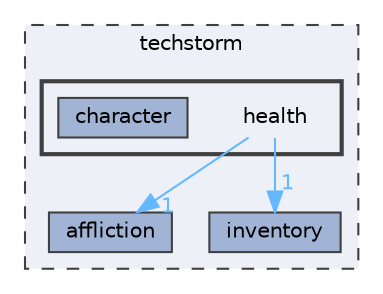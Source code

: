 digraph "techstorm/health"
{
 // LATEX_PDF_SIZE
  bgcolor="transparent";
  edge [fontname=Helvetica,fontsize=10,labelfontname=Helvetica,labelfontsize=10];
  node [fontname=Helvetica,fontsize=10,shape=box,height=0.2,width=0.4];
  compound=true
  subgraph clusterdir_8dd29cea68de92b9e200250b3bbc73cb {
    graph [ bgcolor="#edf0f7", pencolor="grey25", label="techstorm", fontname=Helvetica,fontsize=10 style="filled,dashed", URL="dir_8dd29cea68de92b9e200250b3bbc73cb.html",tooltip=""]
  dir_38aac85b6148b4ae0b1315f4d759ef0d [label="affliction", fillcolor="#a2b4d6", color="grey25", style="filled", URL="dir_38aac85b6148b4ae0b1315f4d759ef0d.html",tooltip=""];
  dir_bd2f105019c7ba9694f13c6f901e1d6b [label="inventory", fillcolor="#a2b4d6", color="grey25", style="filled", URL="dir_bd2f105019c7ba9694f13c6f901e1d6b.html",tooltip=""];
  subgraph clusterdir_91ecdcb7f99e0c63f5883172079dabff {
    graph [ bgcolor="#edf0f7", pencolor="grey25", label="", fontname=Helvetica,fontsize=10 style="filled,bold", URL="dir_91ecdcb7f99e0c63f5883172079dabff.html",tooltip=""]
    dir_91ecdcb7f99e0c63f5883172079dabff [shape=plaintext, label="health"];
  dir_c8b556ca9f92e64818d1b14bb11d629f [label="character", fillcolor="#a2b4d6", color="grey25", style="filled", URL="dir_c8b556ca9f92e64818d1b14bb11d629f.html",tooltip=""];
  }
  }
  dir_91ecdcb7f99e0c63f5883172079dabff->dir_38aac85b6148b4ae0b1315f4d759ef0d [headlabel="1", labeldistance=1.5 headhref="dir_000058_000000.html" href="dir_000058_000000.html" color="steelblue1" fontcolor="steelblue1"];
  dir_91ecdcb7f99e0c63f5883172079dabff->dir_bd2f105019c7ba9694f13c6f901e1d6b [headlabel="1", labeldistance=1.5 headhref="dir_000058_000064.html" href="dir_000058_000064.html" color="steelblue1" fontcolor="steelblue1"];
}
